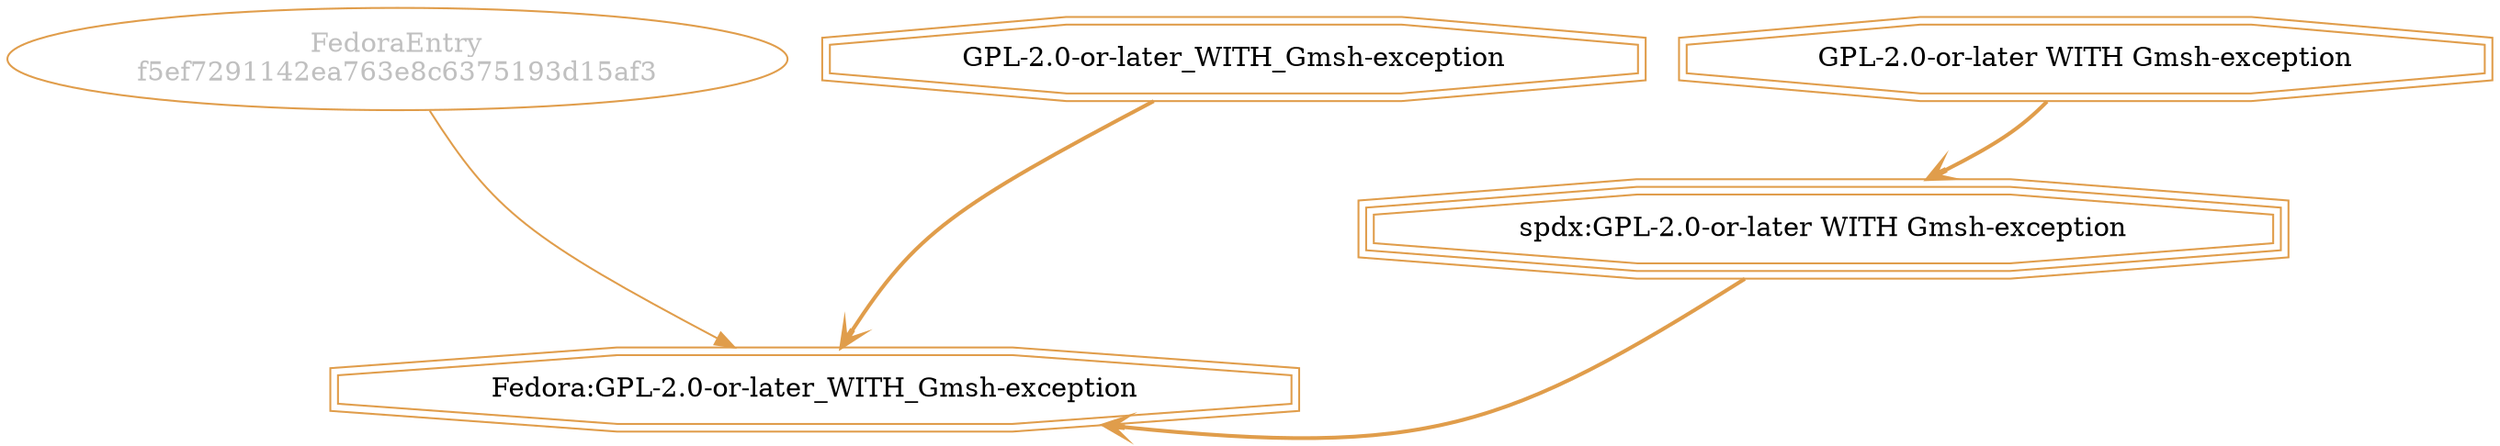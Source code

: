 strict digraph {
    node [shape=box];
    graph [splines=curved];
    6574 [label="FedoraEntry\nf5ef7291142ea763e8c6375193d15af3"
         ,fontcolor=gray
         ,color="#e09d4b"
         ,fillcolor="beige;1"
         ,shape=ellipse];
    6575 [label="Fedora:GPL-2.0-or-later_WITH_Gmsh-exception"
         ,color="#e09d4b"
         ,shape=doubleoctagon];
    6576 [label="GPL-2.0-or-later_WITH_Gmsh-exception"
         ,color="#e09d4b"
         ,shape=doubleoctagon];
    6577 [label="spdx:GPL-2.0-or-later WITH Gmsh-exception"
         ,color="#e09d4b"
         ,shape=tripleoctagon];
    6578 [label="GPL-2.0-or-later WITH Gmsh-exception"
         ,color="#e09d4b"
         ,shape=doubleoctagon];
    6574 -> 6575 [weight=0.5
                 ,color="#e09d4b"];
    6576 -> 6575 [style=bold
                 ,arrowhead=vee
                 ,weight=0.7
                 ,color="#e09d4b"];
    6577 -> 6575 [style=bold
                 ,arrowhead=vee
                 ,weight=0.7
                 ,color="#e09d4b"];
    6578 -> 6577 [style=bold
                 ,arrowhead=vee
                 ,weight=0.7
                 ,color="#e09d4b"];
}
